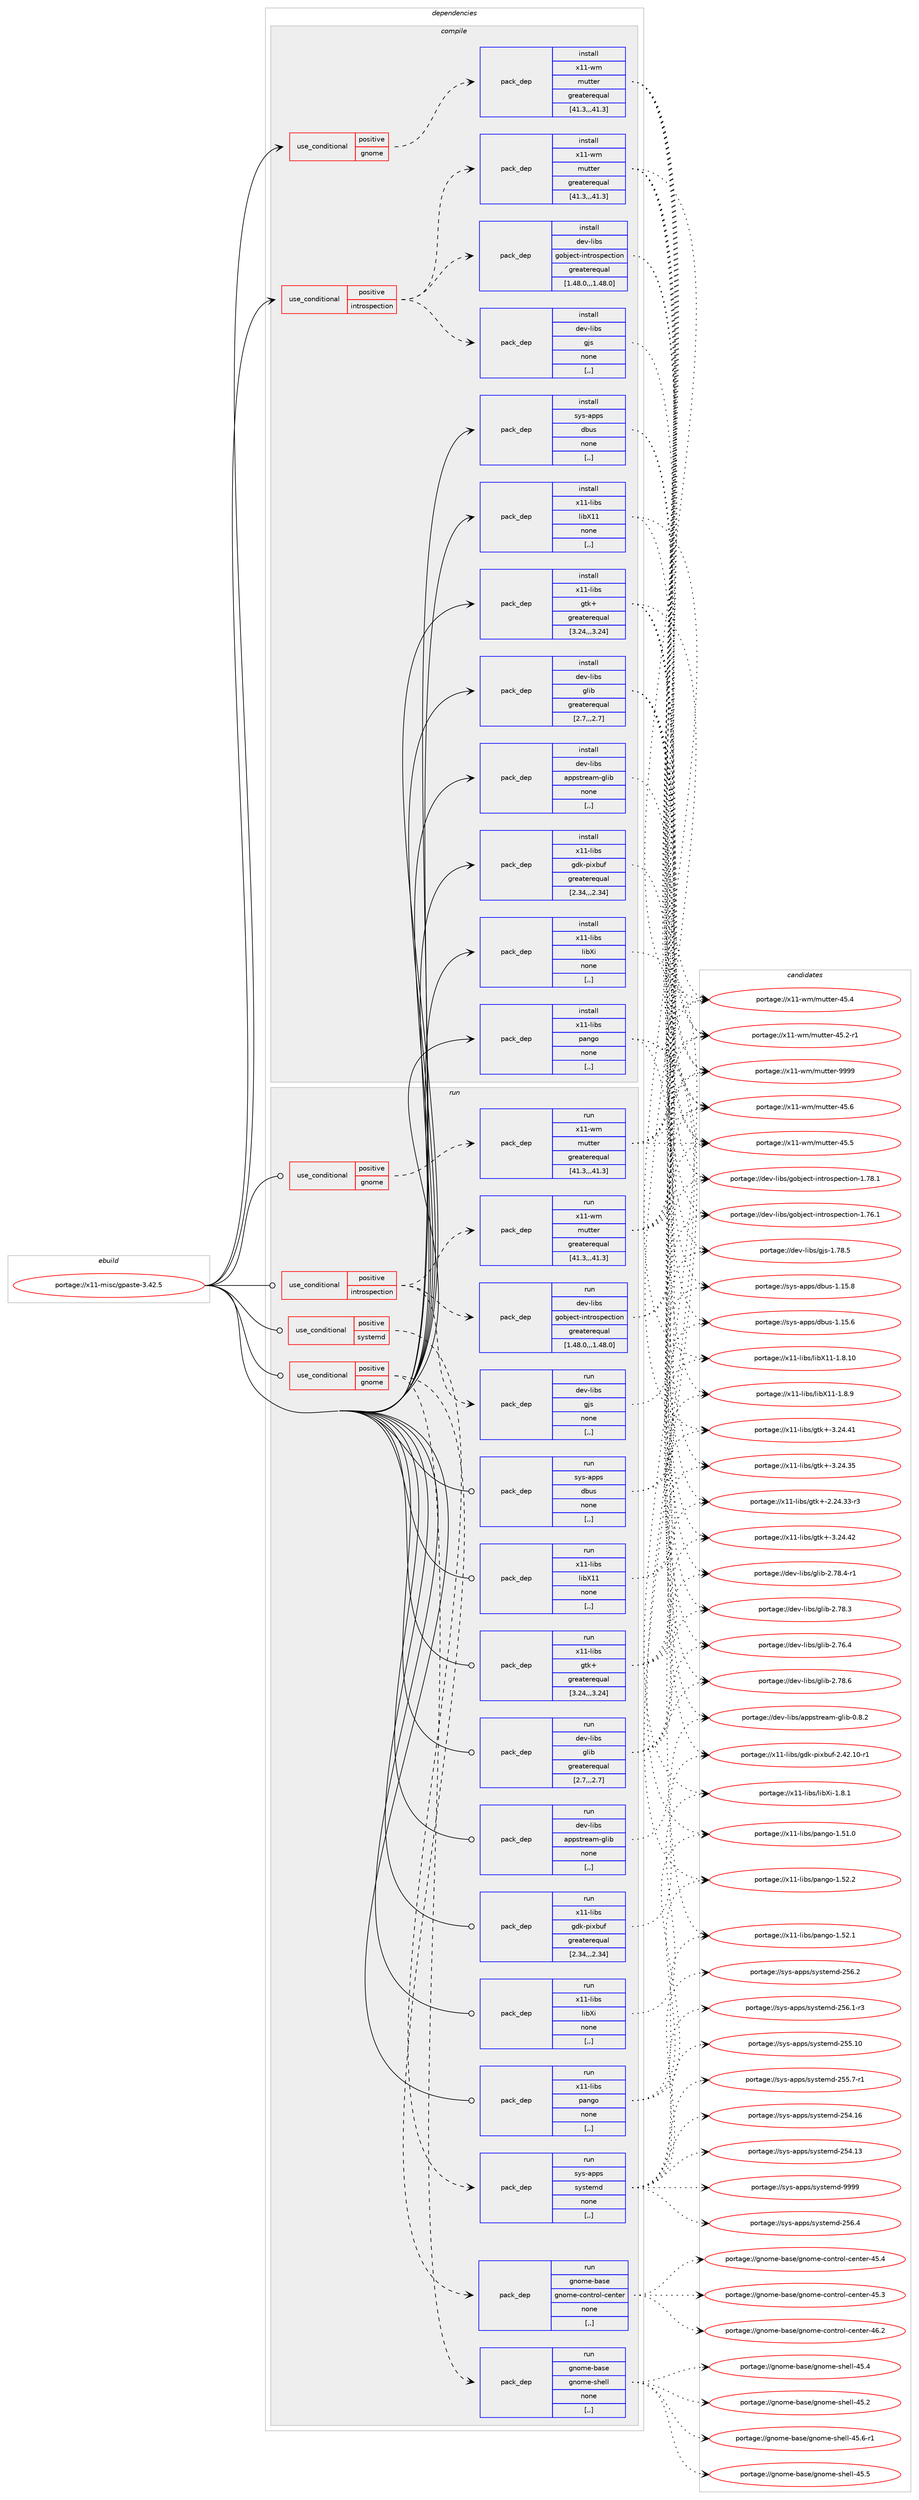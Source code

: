 digraph prolog {

# *************
# Graph options
# *************

newrank=true;
concentrate=true;
compound=true;
graph [rankdir=LR,fontname=Helvetica,fontsize=10,ranksep=1.5];#, ranksep=2.5, nodesep=0.2];
edge  [arrowhead=vee];
node  [fontname=Helvetica,fontsize=10];

# **********
# The ebuild
# **********

subgraph cluster_leftcol {
color=gray;
label=<<i>ebuild</i>>;
id [label="portage://x11-misc/gpaste-3.42.5", color=red, width=4, href="../x11-misc/gpaste-3.42.5.svg"];
}

# ****************
# The dependencies
# ****************

subgraph cluster_midcol {
color=gray;
label=<<i>dependencies</i>>;
subgraph cluster_compile {
fillcolor="#eeeeee";
style=filled;
label=<<i>compile</i>>;
subgraph cond122215 {
dependency460473 [label=<<TABLE BORDER="0" CELLBORDER="1" CELLSPACING="0" CELLPADDING="4"><TR><TD ROWSPAN="3" CELLPADDING="10">use_conditional</TD></TR><TR><TD>positive</TD></TR><TR><TD>gnome</TD></TR></TABLE>>, shape=none, color=red];
subgraph pack334874 {
dependency460474 [label=<<TABLE BORDER="0" CELLBORDER="1" CELLSPACING="0" CELLPADDING="4" WIDTH="220"><TR><TD ROWSPAN="6" CELLPADDING="30">pack_dep</TD></TR><TR><TD WIDTH="110">install</TD></TR><TR><TD>x11-wm</TD></TR><TR><TD>mutter</TD></TR><TR><TD>greaterequal</TD></TR><TR><TD>[41.3,,,41.3]</TD></TR></TABLE>>, shape=none, color=blue];
}
dependency460473:e -> dependency460474:w [weight=20,style="dashed",arrowhead="vee"];
}
id:e -> dependency460473:w [weight=20,style="solid",arrowhead="vee"];
subgraph cond122216 {
dependency460475 [label=<<TABLE BORDER="0" CELLBORDER="1" CELLSPACING="0" CELLPADDING="4"><TR><TD ROWSPAN="3" CELLPADDING="10">use_conditional</TD></TR><TR><TD>positive</TD></TR><TR><TD>introspection</TD></TR></TABLE>>, shape=none, color=red];
subgraph pack334875 {
dependency460476 [label=<<TABLE BORDER="0" CELLBORDER="1" CELLSPACING="0" CELLPADDING="4" WIDTH="220"><TR><TD ROWSPAN="6" CELLPADDING="30">pack_dep</TD></TR><TR><TD WIDTH="110">install</TD></TR><TR><TD>dev-libs</TD></TR><TR><TD>gjs</TD></TR><TR><TD>none</TD></TR><TR><TD>[,,]</TD></TR></TABLE>>, shape=none, color=blue];
}
dependency460475:e -> dependency460476:w [weight=20,style="dashed",arrowhead="vee"];
subgraph pack334876 {
dependency460477 [label=<<TABLE BORDER="0" CELLBORDER="1" CELLSPACING="0" CELLPADDING="4" WIDTH="220"><TR><TD ROWSPAN="6" CELLPADDING="30">pack_dep</TD></TR><TR><TD WIDTH="110">install</TD></TR><TR><TD>dev-libs</TD></TR><TR><TD>gobject-introspection</TD></TR><TR><TD>greaterequal</TD></TR><TR><TD>[1.48.0,,,1.48.0]</TD></TR></TABLE>>, shape=none, color=blue];
}
dependency460475:e -> dependency460477:w [weight=20,style="dashed",arrowhead="vee"];
subgraph pack334877 {
dependency460478 [label=<<TABLE BORDER="0" CELLBORDER="1" CELLSPACING="0" CELLPADDING="4" WIDTH="220"><TR><TD ROWSPAN="6" CELLPADDING="30">pack_dep</TD></TR><TR><TD WIDTH="110">install</TD></TR><TR><TD>x11-wm</TD></TR><TR><TD>mutter</TD></TR><TR><TD>greaterequal</TD></TR><TR><TD>[41.3,,,41.3]</TD></TR></TABLE>>, shape=none, color=blue];
}
dependency460475:e -> dependency460478:w [weight=20,style="dashed",arrowhead="vee"];
}
id:e -> dependency460475:w [weight=20,style="solid",arrowhead="vee"];
subgraph pack334878 {
dependency460479 [label=<<TABLE BORDER="0" CELLBORDER="1" CELLSPACING="0" CELLPADDING="4" WIDTH="220"><TR><TD ROWSPAN="6" CELLPADDING="30">pack_dep</TD></TR><TR><TD WIDTH="110">install</TD></TR><TR><TD>dev-libs</TD></TR><TR><TD>appstream-glib</TD></TR><TR><TD>none</TD></TR><TR><TD>[,,]</TD></TR></TABLE>>, shape=none, color=blue];
}
id:e -> dependency460479:w [weight=20,style="solid",arrowhead="vee"];
subgraph pack334879 {
dependency460480 [label=<<TABLE BORDER="0" CELLBORDER="1" CELLSPACING="0" CELLPADDING="4" WIDTH="220"><TR><TD ROWSPAN="6" CELLPADDING="30">pack_dep</TD></TR><TR><TD WIDTH="110">install</TD></TR><TR><TD>dev-libs</TD></TR><TR><TD>glib</TD></TR><TR><TD>greaterequal</TD></TR><TR><TD>[2.7,,,2.7]</TD></TR></TABLE>>, shape=none, color=blue];
}
id:e -> dependency460480:w [weight=20,style="solid",arrowhead="vee"];
subgraph pack334880 {
dependency460481 [label=<<TABLE BORDER="0" CELLBORDER="1" CELLSPACING="0" CELLPADDING="4" WIDTH="220"><TR><TD ROWSPAN="6" CELLPADDING="30">pack_dep</TD></TR><TR><TD WIDTH="110">install</TD></TR><TR><TD>sys-apps</TD></TR><TR><TD>dbus</TD></TR><TR><TD>none</TD></TR><TR><TD>[,,]</TD></TR></TABLE>>, shape=none, color=blue];
}
id:e -> dependency460481:w [weight=20,style="solid",arrowhead="vee"];
subgraph pack334881 {
dependency460482 [label=<<TABLE BORDER="0" CELLBORDER="1" CELLSPACING="0" CELLPADDING="4" WIDTH="220"><TR><TD ROWSPAN="6" CELLPADDING="30">pack_dep</TD></TR><TR><TD WIDTH="110">install</TD></TR><TR><TD>x11-libs</TD></TR><TR><TD>gdk-pixbuf</TD></TR><TR><TD>greaterequal</TD></TR><TR><TD>[2.34,,,2.34]</TD></TR></TABLE>>, shape=none, color=blue];
}
id:e -> dependency460482:w [weight=20,style="solid",arrowhead="vee"];
subgraph pack334882 {
dependency460483 [label=<<TABLE BORDER="0" CELLBORDER="1" CELLSPACING="0" CELLPADDING="4" WIDTH="220"><TR><TD ROWSPAN="6" CELLPADDING="30">pack_dep</TD></TR><TR><TD WIDTH="110">install</TD></TR><TR><TD>x11-libs</TD></TR><TR><TD>gtk+</TD></TR><TR><TD>greaterequal</TD></TR><TR><TD>[3.24,,,3.24]</TD></TR></TABLE>>, shape=none, color=blue];
}
id:e -> dependency460483:w [weight=20,style="solid",arrowhead="vee"];
subgraph pack334883 {
dependency460484 [label=<<TABLE BORDER="0" CELLBORDER="1" CELLSPACING="0" CELLPADDING="4" WIDTH="220"><TR><TD ROWSPAN="6" CELLPADDING="30">pack_dep</TD></TR><TR><TD WIDTH="110">install</TD></TR><TR><TD>x11-libs</TD></TR><TR><TD>libX11</TD></TR><TR><TD>none</TD></TR><TR><TD>[,,]</TD></TR></TABLE>>, shape=none, color=blue];
}
id:e -> dependency460484:w [weight=20,style="solid",arrowhead="vee"];
subgraph pack334884 {
dependency460485 [label=<<TABLE BORDER="0" CELLBORDER="1" CELLSPACING="0" CELLPADDING="4" WIDTH="220"><TR><TD ROWSPAN="6" CELLPADDING="30">pack_dep</TD></TR><TR><TD WIDTH="110">install</TD></TR><TR><TD>x11-libs</TD></TR><TR><TD>libXi</TD></TR><TR><TD>none</TD></TR><TR><TD>[,,]</TD></TR></TABLE>>, shape=none, color=blue];
}
id:e -> dependency460485:w [weight=20,style="solid",arrowhead="vee"];
subgraph pack334885 {
dependency460486 [label=<<TABLE BORDER="0" CELLBORDER="1" CELLSPACING="0" CELLPADDING="4" WIDTH="220"><TR><TD ROWSPAN="6" CELLPADDING="30">pack_dep</TD></TR><TR><TD WIDTH="110">install</TD></TR><TR><TD>x11-libs</TD></TR><TR><TD>pango</TD></TR><TR><TD>none</TD></TR><TR><TD>[,,]</TD></TR></TABLE>>, shape=none, color=blue];
}
id:e -> dependency460486:w [weight=20,style="solid",arrowhead="vee"];
}
subgraph cluster_compileandrun {
fillcolor="#eeeeee";
style=filled;
label=<<i>compile and run</i>>;
}
subgraph cluster_run {
fillcolor="#eeeeee";
style=filled;
label=<<i>run</i>>;
subgraph cond122217 {
dependency460487 [label=<<TABLE BORDER="0" CELLBORDER="1" CELLSPACING="0" CELLPADDING="4"><TR><TD ROWSPAN="3" CELLPADDING="10">use_conditional</TD></TR><TR><TD>positive</TD></TR><TR><TD>gnome</TD></TR></TABLE>>, shape=none, color=red];
subgraph pack334886 {
dependency460488 [label=<<TABLE BORDER="0" CELLBORDER="1" CELLSPACING="0" CELLPADDING="4" WIDTH="220"><TR><TD ROWSPAN="6" CELLPADDING="30">pack_dep</TD></TR><TR><TD WIDTH="110">run</TD></TR><TR><TD>gnome-base</TD></TR><TR><TD>gnome-control-center</TD></TR><TR><TD>none</TD></TR><TR><TD>[,,]</TD></TR></TABLE>>, shape=none, color=blue];
}
dependency460487:e -> dependency460488:w [weight=20,style="dashed",arrowhead="vee"];
subgraph pack334887 {
dependency460489 [label=<<TABLE BORDER="0" CELLBORDER="1" CELLSPACING="0" CELLPADDING="4" WIDTH="220"><TR><TD ROWSPAN="6" CELLPADDING="30">pack_dep</TD></TR><TR><TD WIDTH="110">run</TD></TR><TR><TD>gnome-base</TD></TR><TR><TD>gnome-shell</TD></TR><TR><TD>none</TD></TR><TR><TD>[,,]</TD></TR></TABLE>>, shape=none, color=blue];
}
dependency460487:e -> dependency460489:w [weight=20,style="dashed",arrowhead="vee"];
}
id:e -> dependency460487:w [weight=20,style="solid",arrowhead="odot"];
subgraph cond122218 {
dependency460490 [label=<<TABLE BORDER="0" CELLBORDER="1" CELLSPACING="0" CELLPADDING="4"><TR><TD ROWSPAN="3" CELLPADDING="10">use_conditional</TD></TR><TR><TD>positive</TD></TR><TR><TD>gnome</TD></TR></TABLE>>, shape=none, color=red];
subgraph pack334888 {
dependency460491 [label=<<TABLE BORDER="0" CELLBORDER="1" CELLSPACING="0" CELLPADDING="4" WIDTH="220"><TR><TD ROWSPAN="6" CELLPADDING="30">pack_dep</TD></TR><TR><TD WIDTH="110">run</TD></TR><TR><TD>x11-wm</TD></TR><TR><TD>mutter</TD></TR><TR><TD>greaterequal</TD></TR><TR><TD>[41.3,,,41.3]</TD></TR></TABLE>>, shape=none, color=blue];
}
dependency460490:e -> dependency460491:w [weight=20,style="dashed",arrowhead="vee"];
}
id:e -> dependency460490:w [weight=20,style="solid",arrowhead="odot"];
subgraph cond122219 {
dependency460492 [label=<<TABLE BORDER="0" CELLBORDER="1" CELLSPACING="0" CELLPADDING="4"><TR><TD ROWSPAN="3" CELLPADDING="10">use_conditional</TD></TR><TR><TD>positive</TD></TR><TR><TD>introspection</TD></TR></TABLE>>, shape=none, color=red];
subgraph pack334889 {
dependency460493 [label=<<TABLE BORDER="0" CELLBORDER="1" CELLSPACING="0" CELLPADDING="4" WIDTH="220"><TR><TD ROWSPAN="6" CELLPADDING="30">pack_dep</TD></TR><TR><TD WIDTH="110">run</TD></TR><TR><TD>dev-libs</TD></TR><TR><TD>gjs</TD></TR><TR><TD>none</TD></TR><TR><TD>[,,]</TD></TR></TABLE>>, shape=none, color=blue];
}
dependency460492:e -> dependency460493:w [weight=20,style="dashed",arrowhead="vee"];
subgraph pack334890 {
dependency460494 [label=<<TABLE BORDER="0" CELLBORDER="1" CELLSPACING="0" CELLPADDING="4" WIDTH="220"><TR><TD ROWSPAN="6" CELLPADDING="30">pack_dep</TD></TR><TR><TD WIDTH="110">run</TD></TR><TR><TD>dev-libs</TD></TR><TR><TD>gobject-introspection</TD></TR><TR><TD>greaterequal</TD></TR><TR><TD>[1.48.0,,,1.48.0]</TD></TR></TABLE>>, shape=none, color=blue];
}
dependency460492:e -> dependency460494:w [weight=20,style="dashed",arrowhead="vee"];
subgraph pack334891 {
dependency460495 [label=<<TABLE BORDER="0" CELLBORDER="1" CELLSPACING="0" CELLPADDING="4" WIDTH="220"><TR><TD ROWSPAN="6" CELLPADDING="30">pack_dep</TD></TR><TR><TD WIDTH="110">run</TD></TR><TR><TD>x11-wm</TD></TR><TR><TD>mutter</TD></TR><TR><TD>greaterequal</TD></TR><TR><TD>[41.3,,,41.3]</TD></TR></TABLE>>, shape=none, color=blue];
}
dependency460492:e -> dependency460495:w [weight=20,style="dashed",arrowhead="vee"];
}
id:e -> dependency460492:w [weight=20,style="solid",arrowhead="odot"];
subgraph cond122220 {
dependency460496 [label=<<TABLE BORDER="0" CELLBORDER="1" CELLSPACING="0" CELLPADDING="4"><TR><TD ROWSPAN="3" CELLPADDING="10">use_conditional</TD></TR><TR><TD>positive</TD></TR><TR><TD>systemd</TD></TR></TABLE>>, shape=none, color=red];
subgraph pack334892 {
dependency460497 [label=<<TABLE BORDER="0" CELLBORDER="1" CELLSPACING="0" CELLPADDING="4" WIDTH="220"><TR><TD ROWSPAN="6" CELLPADDING="30">pack_dep</TD></TR><TR><TD WIDTH="110">run</TD></TR><TR><TD>sys-apps</TD></TR><TR><TD>systemd</TD></TR><TR><TD>none</TD></TR><TR><TD>[,,]</TD></TR></TABLE>>, shape=none, color=blue];
}
dependency460496:e -> dependency460497:w [weight=20,style="dashed",arrowhead="vee"];
}
id:e -> dependency460496:w [weight=20,style="solid",arrowhead="odot"];
subgraph pack334893 {
dependency460498 [label=<<TABLE BORDER="0" CELLBORDER="1" CELLSPACING="0" CELLPADDING="4" WIDTH="220"><TR><TD ROWSPAN="6" CELLPADDING="30">pack_dep</TD></TR><TR><TD WIDTH="110">run</TD></TR><TR><TD>dev-libs</TD></TR><TR><TD>appstream-glib</TD></TR><TR><TD>none</TD></TR><TR><TD>[,,]</TD></TR></TABLE>>, shape=none, color=blue];
}
id:e -> dependency460498:w [weight=20,style="solid",arrowhead="odot"];
subgraph pack334894 {
dependency460499 [label=<<TABLE BORDER="0" CELLBORDER="1" CELLSPACING="0" CELLPADDING="4" WIDTH="220"><TR><TD ROWSPAN="6" CELLPADDING="30">pack_dep</TD></TR><TR><TD WIDTH="110">run</TD></TR><TR><TD>dev-libs</TD></TR><TR><TD>glib</TD></TR><TR><TD>greaterequal</TD></TR><TR><TD>[2.7,,,2.7]</TD></TR></TABLE>>, shape=none, color=blue];
}
id:e -> dependency460499:w [weight=20,style="solid",arrowhead="odot"];
subgraph pack334895 {
dependency460500 [label=<<TABLE BORDER="0" CELLBORDER="1" CELLSPACING="0" CELLPADDING="4" WIDTH="220"><TR><TD ROWSPAN="6" CELLPADDING="30">pack_dep</TD></TR><TR><TD WIDTH="110">run</TD></TR><TR><TD>sys-apps</TD></TR><TR><TD>dbus</TD></TR><TR><TD>none</TD></TR><TR><TD>[,,]</TD></TR></TABLE>>, shape=none, color=blue];
}
id:e -> dependency460500:w [weight=20,style="solid",arrowhead="odot"];
subgraph pack334896 {
dependency460501 [label=<<TABLE BORDER="0" CELLBORDER="1" CELLSPACING="0" CELLPADDING="4" WIDTH="220"><TR><TD ROWSPAN="6" CELLPADDING="30">pack_dep</TD></TR><TR><TD WIDTH="110">run</TD></TR><TR><TD>x11-libs</TD></TR><TR><TD>gdk-pixbuf</TD></TR><TR><TD>greaterequal</TD></TR><TR><TD>[2.34,,,2.34]</TD></TR></TABLE>>, shape=none, color=blue];
}
id:e -> dependency460501:w [weight=20,style="solid",arrowhead="odot"];
subgraph pack334897 {
dependency460502 [label=<<TABLE BORDER="0" CELLBORDER="1" CELLSPACING="0" CELLPADDING="4" WIDTH="220"><TR><TD ROWSPAN="6" CELLPADDING="30">pack_dep</TD></TR><TR><TD WIDTH="110">run</TD></TR><TR><TD>x11-libs</TD></TR><TR><TD>gtk+</TD></TR><TR><TD>greaterequal</TD></TR><TR><TD>[3.24,,,3.24]</TD></TR></TABLE>>, shape=none, color=blue];
}
id:e -> dependency460502:w [weight=20,style="solid",arrowhead="odot"];
subgraph pack334898 {
dependency460503 [label=<<TABLE BORDER="0" CELLBORDER="1" CELLSPACING="0" CELLPADDING="4" WIDTH="220"><TR><TD ROWSPAN="6" CELLPADDING="30">pack_dep</TD></TR><TR><TD WIDTH="110">run</TD></TR><TR><TD>x11-libs</TD></TR><TR><TD>libX11</TD></TR><TR><TD>none</TD></TR><TR><TD>[,,]</TD></TR></TABLE>>, shape=none, color=blue];
}
id:e -> dependency460503:w [weight=20,style="solid",arrowhead="odot"];
subgraph pack334899 {
dependency460504 [label=<<TABLE BORDER="0" CELLBORDER="1" CELLSPACING="0" CELLPADDING="4" WIDTH="220"><TR><TD ROWSPAN="6" CELLPADDING="30">pack_dep</TD></TR><TR><TD WIDTH="110">run</TD></TR><TR><TD>x11-libs</TD></TR><TR><TD>libXi</TD></TR><TR><TD>none</TD></TR><TR><TD>[,,]</TD></TR></TABLE>>, shape=none, color=blue];
}
id:e -> dependency460504:w [weight=20,style="solid",arrowhead="odot"];
subgraph pack334900 {
dependency460505 [label=<<TABLE BORDER="0" CELLBORDER="1" CELLSPACING="0" CELLPADDING="4" WIDTH="220"><TR><TD ROWSPAN="6" CELLPADDING="30">pack_dep</TD></TR><TR><TD WIDTH="110">run</TD></TR><TR><TD>x11-libs</TD></TR><TR><TD>pango</TD></TR><TR><TD>none</TD></TR><TR><TD>[,,]</TD></TR></TABLE>>, shape=none, color=blue];
}
id:e -> dependency460505:w [weight=20,style="solid",arrowhead="odot"];
}
}

# **************
# The candidates
# **************

subgraph cluster_choices {
rank=same;
color=gray;
label=<<i>candidates</i>>;

subgraph choice334874 {
color=black;
nodesep=1;
choice120494945119109471091171161161011144557575757 [label="portage://x11-wm/mutter-9999", color=red, width=4,href="../x11-wm/mutter-9999.svg"];
choice120494945119109471091171161161011144552534654 [label="portage://x11-wm/mutter-45.6", color=red, width=4,href="../x11-wm/mutter-45.6.svg"];
choice120494945119109471091171161161011144552534653 [label="portage://x11-wm/mutter-45.5", color=red, width=4,href="../x11-wm/mutter-45.5.svg"];
choice120494945119109471091171161161011144552534652 [label="portage://x11-wm/mutter-45.4", color=red, width=4,href="../x11-wm/mutter-45.4.svg"];
choice1204949451191094710911711611610111445525346504511449 [label="portage://x11-wm/mutter-45.2-r1", color=red, width=4,href="../x11-wm/mutter-45.2-r1.svg"];
dependency460474:e -> choice120494945119109471091171161161011144557575757:w [style=dotted,weight="100"];
dependency460474:e -> choice120494945119109471091171161161011144552534654:w [style=dotted,weight="100"];
dependency460474:e -> choice120494945119109471091171161161011144552534653:w [style=dotted,weight="100"];
dependency460474:e -> choice120494945119109471091171161161011144552534652:w [style=dotted,weight="100"];
dependency460474:e -> choice1204949451191094710911711611610111445525346504511449:w [style=dotted,weight="100"];
}
subgraph choice334875 {
color=black;
nodesep=1;
choice10010111845108105981154710310611545494655564653 [label="portage://dev-libs/gjs-1.78.5", color=red, width=4,href="../dev-libs/gjs-1.78.5.svg"];
dependency460476:e -> choice10010111845108105981154710310611545494655564653:w [style=dotted,weight="100"];
}
subgraph choice334876 {
color=black;
nodesep=1;
choice1001011184510810598115471031119810610199116451051101161141111151121019911610511111045494655564649 [label="portage://dev-libs/gobject-introspection-1.78.1", color=red, width=4,href="../dev-libs/gobject-introspection-1.78.1.svg"];
choice1001011184510810598115471031119810610199116451051101161141111151121019911610511111045494655544649 [label="portage://dev-libs/gobject-introspection-1.76.1", color=red, width=4,href="../dev-libs/gobject-introspection-1.76.1.svg"];
dependency460477:e -> choice1001011184510810598115471031119810610199116451051101161141111151121019911610511111045494655564649:w [style=dotted,weight="100"];
dependency460477:e -> choice1001011184510810598115471031119810610199116451051101161141111151121019911610511111045494655544649:w [style=dotted,weight="100"];
}
subgraph choice334877 {
color=black;
nodesep=1;
choice120494945119109471091171161161011144557575757 [label="portage://x11-wm/mutter-9999", color=red, width=4,href="../x11-wm/mutter-9999.svg"];
choice120494945119109471091171161161011144552534654 [label="portage://x11-wm/mutter-45.6", color=red, width=4,href="../x11-wm/mutter-45.6.svg"];
choice120494945119109471091171161161011144552534653 [label="portage://x11-wm/mutter-45.5", color=red, width=4,href="../x11-wm/mutter-45.5.svg"];
choice120494945119109471091171161161011144552534652 [label="portage://x11-wm/mutter-45.4", color=red, width=4,href="../x11-wm/mutter-45.4.svg"];
choice1204949451191094710911711611610111445525346504511449 [label="portage://x11-wm/mutter-45.2-r1", color=red, width=4,href="../x11-wm/mutter-45.2-r1.svg"];
dependency460478:e -> choice120494945119109471091171161161011144557575757:w [style=dotted,weight="100"];
dependency460478:e -> choice120494945119109471091171161161011144552534654:w [style=dotted,weight="100"];
dependency460478:e -> choice120494945119109471091171161161011144552534653:w [style=dotted,weight="100"];
dependency460478:e -> choice120494945119109471091171161161011144552534652:w [style=dotted,weight="100"];
dependency460478:e -> choice1204949451191094710911711611610111445525346504511449:w [style=dotted,weight="100"];
}
subgraph choice334878 {
color=black;
nodesep=1;
choice10010111845108105981154797112112115116114101971094510310810598454846564650 [label="portage://dev-libs/appstream-glib-0.8.2", color=red, width=4,href="../dev-libs/appstream-glib-0.8.2.svg"];
dependency460479:e -> choice10010111845108105981154797112112115116114101971094510310810598454846564650:w [style=dotted,weight="100"];
}
subgraph choice334879 {
color=black;
nodesep=1;
choice1001011184510810598115471031081059845504655564654 [label="portage://dev-libs/glib-2.78.6", color=red, width=4,href="../dev-libs/glib-2.78.6.svg"];
choice10010111845108105981154710310810598455046555646524511449 [label="portage://dev-libs/glib-2.78.4-r1", color=red, width=4,href="../dev-libs/glib-2.78.4-r1.svg"];
choice1001011184510810598115471031081059845504655564651 [label="portage://dev-libs/glib-2.78.3", color=red, width=4,href="../dev-libs/glib-2.78.3.svg"];
choice1001011184510810598115471031081059845504655544652 [label="portage://dev-libs/glib-2.76.4", color=red, width=4,href="../dev-libs/glib-2.76.4.svg"];
dependency460480:e -> choice1001011184510810598115471031081059845504655564654:w [style=dotted,weight="100"];
dependency460480:e -> choice10010111845108105981154710310810598455046555646524511449:w [style=dotted,weight="100"];
dependency460480:e -> choice1001011184510810598115471031081059845504655564651:w [style=dotted,weight="100"];
dependency460480:e -> choice1001011184510810598115471031081059845504655544652:w [style=dotted,weight="100"];
}
subgraph choice334880 {
color=black;
nodesep=1;
choice1151211154597112112115471009811711545494649534656 [label="portage://sys-apps/dbus-1.15.8", color=red, width=4,href="../sys-apps/dbus-1.15.8.svg"];
choice1151211154597112112115471009811711545494649534654 [label="portage://sys-apps/dbus-1.15.6", color=red, width=4,href="../sys-apps/dbus-1.15.6.svg"];
dependency460481:e -> choice1151211154597112112115471009811711545494649534656:w [style=dotted,weight="100"];
dependency460481:e -> choice1151211154597112112115471009811711545494649534654:w [style=dotted,weight="100"];
}
subgraph choice334881 {
color=black;
nodesep=1;
choice1204949451081059811547103100107451121051209811710245504652504649484511449 [label="portage://x11-libs/gdk-pixbuf-2.42.10-r1", color=red, width=4,href="../x11-libs/gdk-pixbuf-2.42.10-r1.svg"];
dependency460482:e -> choice1204949451081059811547103100107451121051209811710245504652504649484511449:w [style=dotted,weight="100"];
}
subgraph choice334882 {
color=black;
nodesep=1;
choice1204949451081059811547103116107434551465052465250 [label="portage://x11-libs/gtk+-3.24.42", color=red, width=4,href="../x11-libs/gtk+-3.24.42.svg"];
choice1204949451081059811547103116107434551465052465249 [label="portage://x11-libs/gtk+-3.24.41", color=red, width=4,href="../x11-libs/gtk+-3.24.41.svg"];
choice1204949451081059811547103116107434551465052465153 [label="portage://x11-libs/gtk+-3.24.35", color=red, width=4,href="../x11-libs/gtk+-3.24.35.svg"];
choice12049494510810598115471031161074345504650524651514511451 [label="portage://x11-libs/gtk+-2.24.33-r3", color=red, width=4,href="../x11-libs/gtk+-2.24.33-r3.svg"];
dependency460483:e -> choice1204949451081059811547103116107434551465052465250:w [style=dotted,weight="100"];
dependency460483:e -> choice1204949451081059811547103116107434551465052465249:w [style=dotted,weight="100"];
dependency460483:e -> choice1204949451081059811547103116107434551465052465153:w [style=dotted,weight="100"];
dependency460483:e -> choice12049494510810598115471031161074345504650524651514511451:w [style=dotted,weight="100"];
}
subgraph choice334883 {
color=black;
nodesep=1;
choice12049494510810598115471081059888494945494656464948 [label="portage://x11-libs/libX11-1.8.10", color=red, width=4,href="../x11-libs/libX11-1.8.10.svg"];
choice120494945108105981154710810598884949454946564657 [label="portage://x11-libs/libX11-1.8.9", color=red, width=4,href="../x11-libs/libX11-1.8.9.svg"];
dependency460484:e -> choice12049494510810598115471081059888494945494656464948:w [style=dotted,weight="100"];
dependency460484:e -> choice120494945108105981154710810598884949454946564657:w [style=dotted,weight="100"];
}
subgraph choice334884 {
color=black;
nodesep=1;
choice12049494510810598115471081059888105454946564649 [label="portage://x11-libs/libXi-1.8.1", color=red, width=4,href="../x11-libs/libXi-1.8.1.svg"];
dependency460485:e -> choice12049494510810598115471081059888105454946564649:w [style=dotted,weight="100"];
}
subgraph choice334885 {
color=black;
nodesep=1;
choice12049494510810598115471129711010311145494653504650 [label="portage://x11-libs/pango-1.52.2", color=red, width=4,href="../x11-libs/pango-1.52.2.svg"];
choice12049494510810598115471129711010311145494653504649 [label="portage://x11-libs/pango-1.52.1", color=red, width=4,href="../x11-libs/pango-1.52.1.svg"];
choice12049494510810598115471129711010311145494653494648 [label="portage://x11-libs/pango-1.51.0", color=red, width=4,href="../x11-libs/pango-1.51.0.svg"];
dependency460486:e -> choice12049494510810598115471129711010311145494653504650:w [style=dotted,weight="100"];
dependency460486:e -> choice12049494510810598115471129711010311145494653504649:w [style=dotted,weight="100"];
dependency460486:e -> choice12049494510810598115471129711010311145494653494648:w [style=dotted,weight="100"];
}
subgraph choice334886 {
color=black;
nodesep=1;
choice10311011110910145989711510147103110111109101459911111011611411110845991011101161011144552544650 [label="portage://gnome-base/gnome-control-center-46.2", color=red, width=4,href="../gnome-base/gnome-control-center-46.2.svg"];
choice10311011110910145989711510147103110111109101459911111011611411110845991011101161011144552534652 [label="portage://gnome-base/gnome-control-center-45.4", color=red, width=4,href="../gnome-base/gnome-control-center-45.4.svg"];
choice10311011110910145989711510147103110111109101459911111011611411110845991011101161011144552534651 [label="portage://gnome-base/gnome-control-center-45.3", color=red, width=4,href="../gnome-base/gnome-control-center-45.3.svg"];
dependency460488:e -> choice10311011110910145989711510147103110111109101459911111011611411110845991011101161011144552544650:w [style=dotted,weight="100"];
dependency460488:e -> choice10311011110910145989711510147103110111109101459911111011611411110845991011101161011144552534652:w [style=dotted,weight="100"];
dependency460488:e -> choice10311011110910145989711510147103110111109101459911111011611411110845991011101161011144552534651:w [style=dotted,weight="100"];
}
subgraph choice334887 {
color=black;
nodesep=1;
choice103110111109101459897115101471031101111091014511510410110810845525346544511449 [label="portage://gnome-base/gnome-shell-45.6-r1", color=red, width=4,href="../gnome-base/gnome-shell-45.6-r1.svg"];
choice10311011110910145989711510147103110111109101451151041011081084552534653 [label="portage://gnome-base/gnome-shell-45.5", color=red, width=4,href="../gnome-base/gnome-shell-45.5.svg"];
choice10311011110910145989711510147103110111109101451151041011081084552534652 [label="portage://gnome-base/gnome-shell-45.4", color=red, width=4,href="../gnome-base/gnome-shell-45.4.svg"];
choice10311011110910145989711510147103110111109101451151041011081084552534650 [label="portage://gnome-base/gnome-shell-45.2", color=red, width=4,href="../gnome-base/gnome-shell-45.2.svg"];
dependency460489:e -> choice103110111109101459897115101471031101111091014511510410110810845525346544511449:w [style=dotted,weight="100"];
dependency460489:e -> choice10311011110910145989711510147103110111109101451151041011081084552534653:w [style=dotted,weight="100"];
dependency460489:e -> choice10311011110910145989711510147103110111109101451151041011081084552534652:w [style=dotted,weight="100"];
dependency460489:e -> choice10311011110910145989711510147103110111109101451151041011081084552534650:w [style=dotted,weight="100"];
}
subgraph choice334888 {
color=black;
nodesep=1;
choice120494945119109471091171161161011144557575757 [label="portage://x11-wm/mutter-9999", color=red, width=4,href="../x11-wm/mutter-9999.svg"];
choice120494945119109471091171161161011144552534654 [label="portage://x11-wm/mutter-45.6", color=red, width=4,href="../x11-wm/mutter-45.6.svg"];
choice120494945119109471091171161161011144552534653 [label="portage://x11-wm/mutter-45.5", color=red, width=4,href="../x11-wm/mutter-45.5.svg"];
choice120494945119109471091171161161011144552534652 [label="portage://x11-wm/mutter-45.4", color=red, width=4,href="../x11-wm/mutter-45.4.svg"];
choice1204949451191094710911711611610111445525346504511449 [label="portage://x11-wm/mutter-45.2-r1", color=red, width=4,href="../x11-wm/mutter-45.2-r1.svg"];
dependency460491:e -> choice120494945119109471091171161161011144557575757:w [style=dotted,weight="100"];
dependency460491:e -> choice120494945119109471091171161161011144552534654:w [style=dotted,weight="100"];
dependency460491:e -> choice120494945119109471091171161161011144552534653:w [style=dotted,weight="100"];
dependency460491:e -> choice120494945119109471091171161161011144552534652:w [style=dotted,weight="100"];
dependency460491:e -> choice1204949451191094710911711611610111445525346504511449:w [style=dotted,weight="100"];
}
subgraph choice334889 {
color=black;
nodesep=1;
choice10010111845108105981154710310611545494655564653 [label="portage://dev-libs/gjs-1.78.5", color=red, width=4,href="../dev-libs/gjs-1.78.5.svg"];
dependency460493:e -> choice10010111845108105981154710310611545494655564653:w [style=dotted,weight="100"];
}
subgraph choice334890 {
color=black;
nodesep=1;
choice1001011184510810598115471031119810610199116451051101161141111151121019911610511111045494655564649 [label="portage://dev-libs/gobject-introspection-1.78.1", color=red, width=4,href="../dev-libs/gobject-introspection-1.78.1.svg"];
choice1001011184510810598115471031119810610199116451051101161141111151121019911610511111045494655544649 [label="portage://dev-libs/gobject-introspection-1.76.1", color=red, width=4,href="../dev-libs/gobject-introspection-1.76.1.svg"];
dependency460494:e -> choice1001011184510810598115471031119810610199116451051101161141111151121019911610511111045494655564649:w [style=dotted,weight="100"];
dependency460494:e -> choice1001011184510810598115471031119810610199116451051101161141111151121019911610511111045494655544649:w [style=dotted,weight="100"];
}
subgraph choice334891 {
color=black;
nodesep=1;
choice120494945119109471091171161161011144557575757 [label="portage://x11-wm/mutter-9999", color=red, width=4,href="../x11-wm/mutter-9999.svg"];
choice120494945119109471091171161161011144552534654 [label="portage://x11-wm/mutter-45.6", color=red, width=4,href="../x11-wm/mutter-45.6.svg"];
choice120494945119109471091171161161011144552534653 [label="portage://x11-wm/mutter-45.5", color=red, width=4,href="../x11-wm/mutter-45.5.svg"];
choice120494945119109471091171161161011144552534652 [label="portage://x11-wm/mutter-45.4", color=red, width=4,href="../x11-wm/mutter-45.4.svg"];
choice1204949451191094710911711611610111445525346504511449 [label="portage://x11-wm/mutter-45.2-r1", color=red, width=4,href="../x11-wm/mutter-45.2-r1.svg"];
dependency460495:e -> choice120494945119109471091171161161011144557575757:w [style=dotted,weight="100"];
dependency460495:e -> choice120494945119109471091171161161011144552534654:w [style=dotted,weight="100"];
dependency460495:e -> choice120494945119109471091171161161011144552534653:w [style=dotted,weight="100"];
dependency460495:e -> choice120494945119109471091171161161011144552534652:w [style=dotted,weight="100"];
dependency460495:e -> choice1204949451191094710911711611610111445525346504511449:w [style=dotted,weight="100"];
}
subgraph choice334892 {
color=black;
nodesep=1;
choice1151211154597112112115471151211151161011091004557575757 [label="portage://sys-apps/systemd-9999", color=red, width=4,href="../sys-apps/systemd-9999.svg"];
choice115121115459711211211547115121115116101109100455053544652 [label="portage://sys-apps/systemd-256.4", color=red, width=4,href="../sys-apps/systemd-256.4.svg"];
choice115121115459711211211547115121115116101109100455053544650 [label="portage://sys-apps/systemd-256.2", color=red, width=4,href="../sys-apps/systemd-256.2.svg"];
choice1151211154597112112115471151211151161011091004550535446494511451 [label="portage://sys-apps/systemd-256.1-r3", color=red, width=4,href="../sys-apps/systemd-256.1-r3.svg"];
choice11512111545971121121154711512111511610110910045505353464948 [label="portage://sys-apps/systemd-255.10", color=red, width=4,href="../sys-apps/systemd-255.10.svg"];
choice1151211154597112112115471151211151161011091004550535346554511449 [label="portage://sys-apps/systemd-255.7-r1", color=red, width=4,href="../sys-apps/systemd-255.7-r1.svg"];
choice11512111545971121121154711512111511610110910045505352464954 [label="portage://sys-apps/systemd-254.16", color=red, width=4,href="../sys-apps/systemd-254.16.svg"];
choice11512111545971121121154711512111511610110910045505352464951 [label="portage://sys-apps/systemd-254.13", color=red, width=4,href="../sys-apps/systemd-254.13.svg"];
dependency460497:e -> choice1151211154597112112115471151211151161011091004557575757:w [style=dotted,weight="100"];
dependency460497:e -> choice115121115459711211211547115121115116101109100455053544652:w [style=dotted,weight="100"];
dependency460497:e -> choice115121115459711211211547115121115116101109100455053544650:w [style=dotted,weight="100"];
dependency460497:e -> choice1151211154597112112115471151211151161011091004550535446494511451:w [style=dotted,weight="100"];
dependency460497:e -> choice11512111545971121121154711512111511610110910045505353464948:w [style=dotted,weight="100"];
dependency460497:e -> choice1151211154597112112115471151211151161011091004550535346554511449:w [style=dotted,weight="100"];
dependency460497:e -> choice11512111545971121121154711512111511610110910045505352464954:w [style=dotted,weight="100"];
dependency460497:e -> choice11512111545971121121154711512111511610110910045505352464951:w [style=dotted,weight="100"];
}
subgraph choice334893 {
color=black;
nodesep=1;
choice10010111845108105981154797112112115116114101971094510310810598454846564650 [label="portage://dev-libs/appstream-glib-0.8.2", color=red, width=4,href="../dev-libs/appstream-glib-0.8.2.svg"];
dependency460498:e -> choice10010111845108105981154797112112115116114101971094510310810598454846564650:w [style=dotted,weight="100"];
}
subgraph choice334894 {
color=black;
nodesep=1;
choice1001011184510810598115471031081059845504655564654 [label="portage://dev-libs/glib-2.78.6", color=red, width=4,href="../dev-libs/glib-2.78.6.svg"];
choice10010111845108105981154710310810598455046555646524511449 [label="portage://dev-libs/glib-2.78.4-r1", color=red, width=4,href="../dev-libs/glib-2.78.4-r1.svg"];
choice1001011184510810598115471031081059845504655564651 [label="portage://dev-libs/glib-2.78.3", color=red, width=4,href="../dev-libs/glib-2.78.3.svg"];
choice1001011184510810598115471031081059845504655544652 [label="portage://dev-libs/glib-2.76.4", color=red, width=4,href="../dev-libs/glib-2.76.4.svg"];
dependency460499:e -> choice1001011184510810598115471031081059845504655564654:w [style=dotted,weight="100"];
dependency460499:e -> choice10010111845108105981154710310810598455046555646524511449:w [style=dotted,weight="100"];
dependency460499:e -> choice1001011184510810598115471031081059845504655564651:w [style=dotted,weight="100"];
dependency460499:e -> choice1001011184510810598115471031081059845504655544652:w [style=dotted,weight="100"];
}
subgraph choice334895 {
color=black;
nodesep=1;
choice1151211154597112112115471009811711545494649534656 [label="portage://sys-apps/dbus-1.15.8", color=red, width=4,href="../sys-apps/dbus-1.15.8.svg"];
choice1151211154597112112115471009811711545494649534654 [label="portage://sys-apps/dbus-1.15.6", color=red, width=4,href="../sys-apps/dbus-1.15.6.svg"];
dependency460500:e -> choice1151211154597112112115471009811711545494649534656:w [style=dotted,weight="100"];
dependency460500:e -> choice1151211154597112112115471009811711545494649534654:w [style=dotted,weight="100"];
}
subgraph choice334896 {
color=black;
nodesep=1;
choice1204949451081059811547103100107451121051209811710245504652504649484511449 [label="portage://x11-libs/gdk-pixbuf-2.42.10-r1", color=red, width=4,href="../x11-libs/gdk-pixbuf-2.42.10-r1.svg"];
dependency460501:e -> choice1204949451081059811547103100107451121051209811710245504652504649484511449:w [style=dotted,weight="100"];
}
subgraph choice334897 {
color=black;
nodesep=1;
choice1204949451081059811547103116107434551465052465250 [label="portage://x11-libs/gtk+-3.24.42", color=red, width=4,href="../x11-libs/gtk+-3.24.42.svg"];
choice1204949451081059811547103116107434551465052465249 [label="portage://x11-libs/gtk+-3.24.41", color=red, width=4,href="../x11-libs/gtk+-3.24.41.svg"];
choice1204949451081059811547103116107434551465052465153 [label="portage://x11-libs/gtk+-3.24.35", color=red, width=4,href="../x11-libs/gtk+-3.24.35.svg"];
choice12049494510810598115471031161074345504650524651514511451 [label="portage://x11-libs/gtk+-2.24.33-r3", color=red, width=4,href="../x11-libs/gtk+-2.24.33-r3.svg"];
dependency460502:e -> choice1204949451081059811547103116107434551465052465250:w [style=dotted,weight="100"];
dependency460502:e -> choice1204949451081059811547103116107434551465052465249:w [style=dotted,weight="100"];
dependency460502:e -> choice1204949451081059811547103116107434551465052465153:w [style=dotted,weight="100"];
dependency460502:e -> choice12049494510810598115471031161074345504650524651514511451:w [style=dotted,weight="100"];
}
subgraph choice334898 {
color=black;
nodesep=1;
choice12049494510810598115471081059888494945494656464948 [label="portage://x11-libs/libX11-1.8.10", color=red, width=4,href="../x11-libs/libX11-1.8.10.svg"];
choice120494945108105981154710810598884949454946564657 [label="portage://x11-libs/libX11-1.8.9", color=red, width=4,href="../x11-libs/libX11-1.8.9.svg"];
dependency460503:e -> choice12049494510810598115471081059888494945494656464948:w [style=dotted,weight="100"];
dependency460503:e -> choice120494945108105981154710810598884949454946564657:w [style=dotted,weight="100"];
}
subgraph choice334899 {
color=black;
nodesep=1;
choice12049494510810598115471081059888105454946564649 [label="portage://x11-libs/libXi-1.8.1", color=red, width=4,href="../x11-libs/libXi-1.8.1.svg"];
dependency460504:e -> choice12049494510810598115471081059888105454946564649:w [style=dotted,weight="100"];
}
subgraph choice334900 {
color=black;
nodesep=1;
choice12049494510810598115471129711010311145494653504650 [label="portage://x11-libs/pango-1.52.2", color=red, width=4,href="../x11-libs/pango-1.52.2.svg"];
choice12049494510810598115471129711010311145494653504649 [label="portage://x11-libs/pango-1.52.1", color=red, width=4,href="../x11-libs/pango-1.52.1.svg"];
choice12049494510810598115471129711010311145494653494648 [label="portage://x11-libs/pango-1.51.0", color=red, width=4,href="../x11-libs/pango-1.51.0.svg"];
dependency460505:e -> choice12049494510810598115471129711010311145494653504650:w [style=dotted,weight="100"];
dependency460505:e -> choice12049494510810598115471129711010311145494653504649:w [style=dotted,weight="100"];
dependency460505:e -> choice12049494510810598115471129711010311145494653494648:w [style=dotted,weight="100"];
}
}

}
